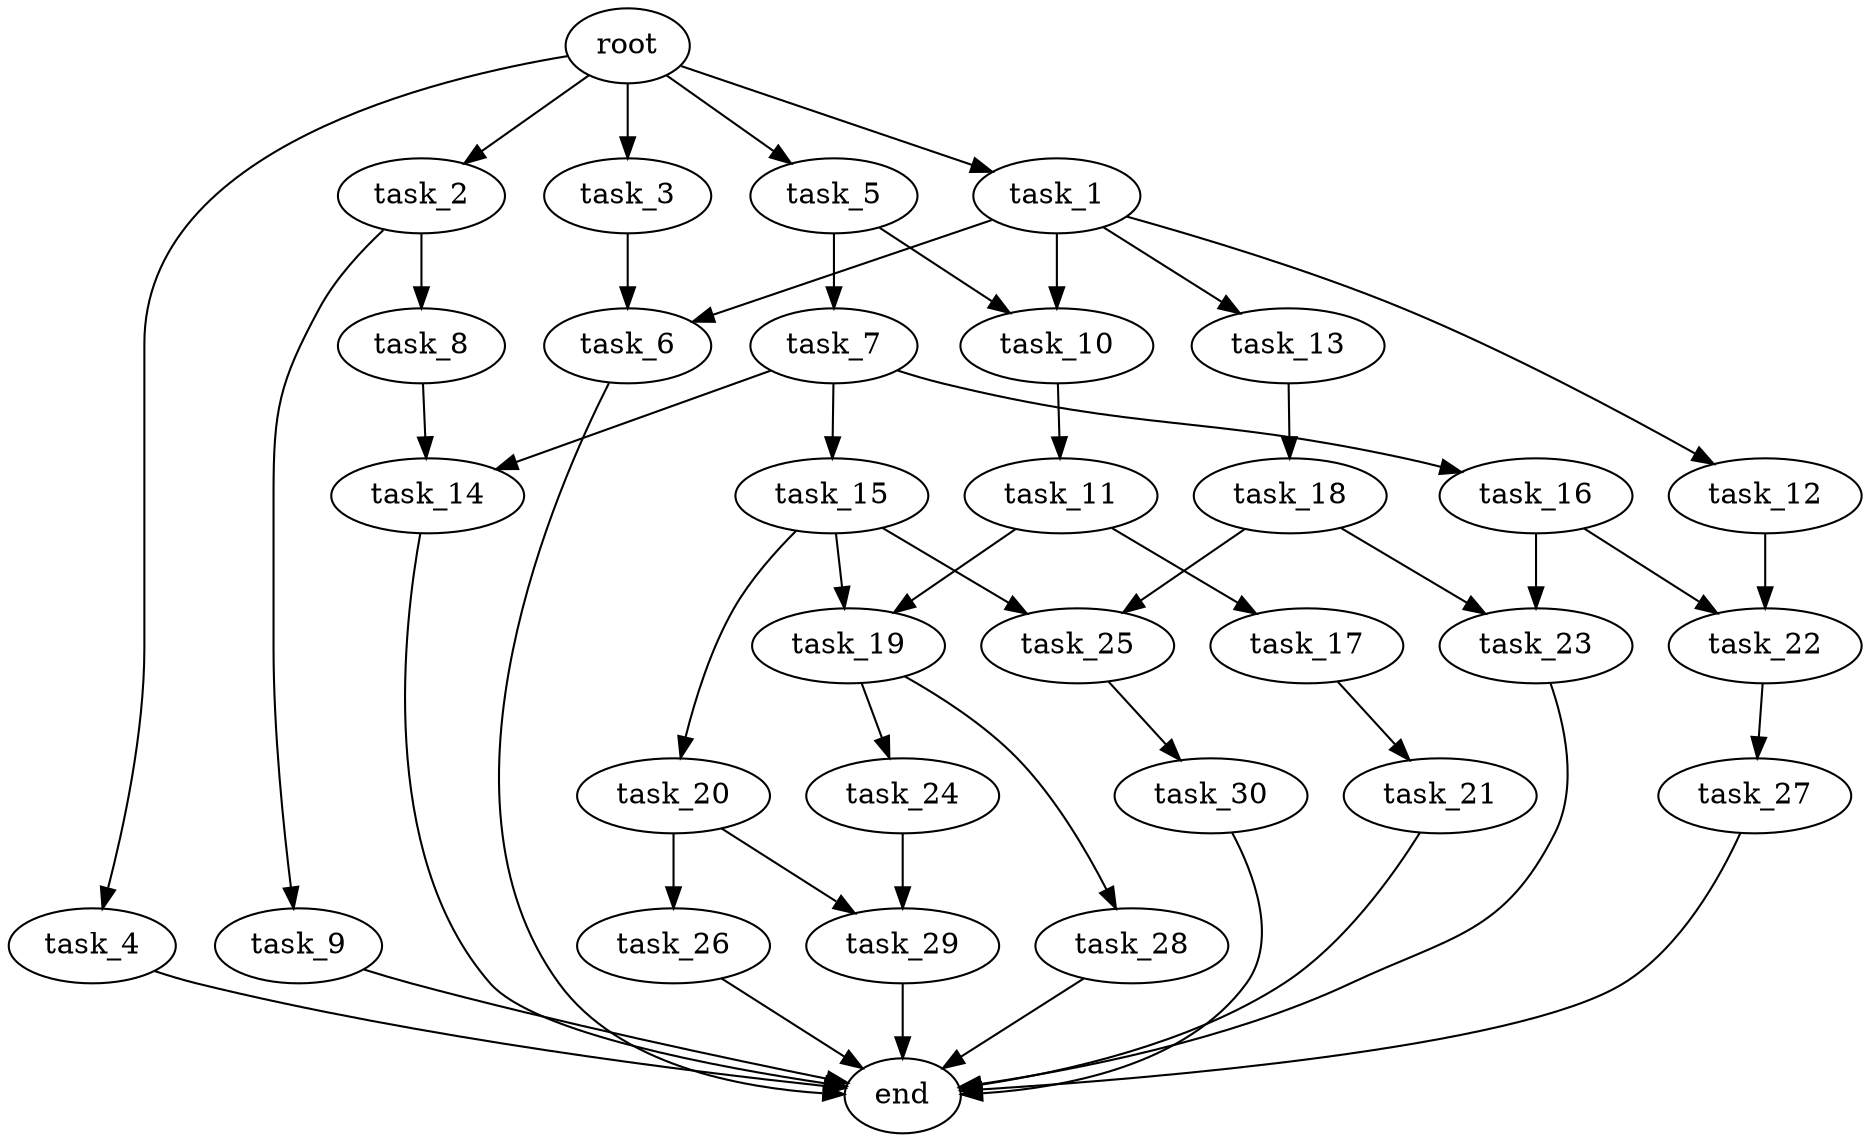 digraph G {
  root [size="0.000000e+00"];
  task_1 [size="2.957934e+09"];
  task_2 [size="6.832446e+10"];
  task_3 [size="1.728899e+10"];
  task_4 [size="2.147946e+10"];
  task_5 [size="1.872324e+10"];
  task_6 [size="2.799266e+10"];
  task_7 [size="8.834355e+10"];
  task_8 [size="3.474598e+09"];
  task_9 [size="6.192146e+10"];
  task_10 [size="2.458602e+10"];
  task_11 [size="2.951757e+10"];
  task_12 [size="4.120510e+10"];
  task_13 [size="5.507336e+10"];
  task_14 [size="6.107297e+09"];
  task_15 [size="2.798480e+10"];
  task_16 [size="1.373223e+10"];
  task_17 [size="1.995379e+10"];
  task_18 [size="8.846641e+10"];
  task_19 [size="5.258615e+10"];
  task_20 [size="6.307913e+10"];
  task_21 [size="8.021879e+10"];
  task_22 [size="7.948668e+10"];
  task_23 [size="9.894047e+10"];
  task_24 [size="7.819376e+10"];
  task_25 [size="3.591762e+10"];
  task_26 [size="5.445634e+10"];
  task_27 [size="4.847310e+10"];
  task_28 [size="9.126857e+10"];
  task_29 [size="5.024430e+10"];
  task_30 [size="3.884424e+10"];
  end [size="0.000000e+00"];

  root -> task_1 [size="1.000000e-12"];
  root -> task_2 [size="1.000000e-12"];
  root -> task_3 [size="1.000000e-12"];
  root -> task_4 [size="1.000000e-12"];
  root -> task_5 [size="1.000000e-12"];
  task_1 -> task_6 [size="1.399633e+08"];
  task_1 -> task_10 [size="1.229301e+08"];
  task_1 -> task_12 [size="4.120510e+08"];
  task_1 -> task_13 [size="5.507336e+08"];
  task_2 -> task_8 [size="3.474598e+07"];
  task_2 -> task_9 [size="6.192146e+08"];
  task_3 -> task_6 [size="1.399633e+08"];
  task_4 -> end [size="1.000000e-12"];
  task_5 -> task_7 [size="8.834355e+08"];
  task_5 -> task_10 [size="1.229301e+08"];
  task_6 -> end [size="1.000000e-12"];
  task_7 -> task_14 [size="3.053649e+07"];
  task_7 -> task_15 [size="2.798480e+08"];
  task_7 -> task_16 [size="1.373223e+08"];
  task_8 -> task_14 [size="3.053649e+07"];
  task_9 -> end [size="1.000000e-12"];
  task_10 -> task_11 [size="2.951757e+08"];
  task_11 -> task_17 [size="1.995379e+08"];
  task_11 -> task_19 [size="2.629307e+08"];
  task_12 -> task_22 [size="3.974334e+08"];
  task_13 -> task_18 [size="8.846641e+08"];
  task_14 -> end [size="1.000000e-12"];
  task_15 -> task_19 [size="2.629307e+08"];
  task_15 -> task_20 [size="6.307913e+08"];
  task_15 -> task_25 [size="1.795881e+08"];
  task_16 -> task_22 [size="3.974334e+08"];
  task_16 -> task_23 [size="4.947023e+08"];
  task_17 -> task_21 [size="8.021879e+08"];
  task_18 -> task_23 [size="4.947023e+08"];
  task_18 -> task_25 [size="1.795881e+08"];
  task_19 -> task_24 [size="7.819376e+08"];
  task_19 -> task_28 [size="9.126857e+08"];
  task_20 -> task_26 [size="5.445634e+08"];
  task_20 -> task_29 [size="2.512215e+08"];
  task_21 -> end [size="1.000000e-12"];
  task_22 -> task_27 [size="4.847310e+08"];
  task_23 -> end [size="1.000000e-12"];
  task_24 -> task_29 [size="2.512215e+08"];
  task_25 -> task_30 [size="3.884424e+08"];
  task_26 -> end [size="1.000000e-12"];
  task_27 -> end [size="1.000000e-12"];
  task_28 -> end [size="1.000000e-12"];
  task_29 -> end [size="1.000000e-12"];
  task_30 -> end [size="1.000000e-12"];
}
